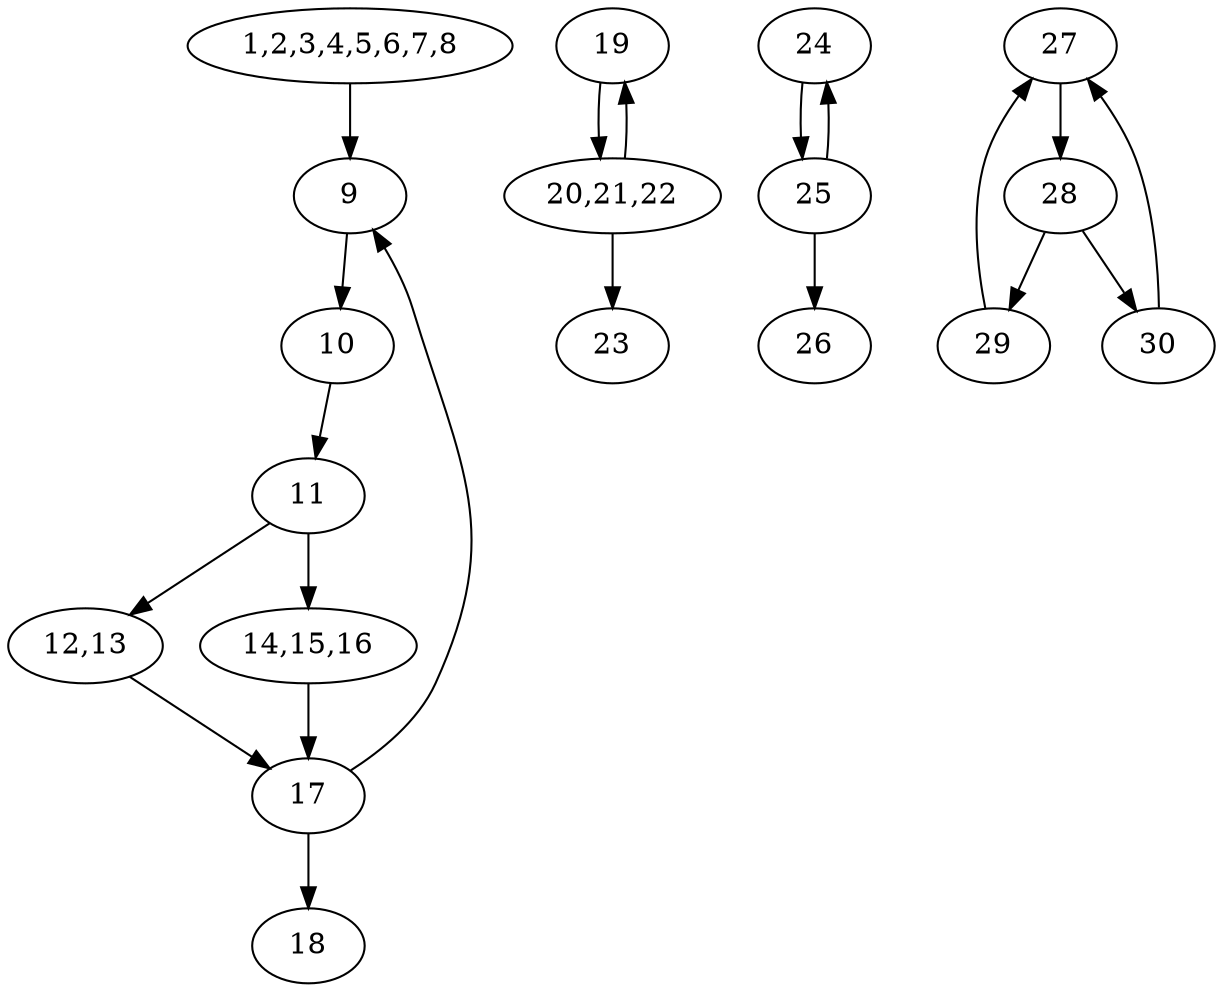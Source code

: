 digraph graphname {
0 [label="1,2,3,4,5,6,7,8"]
0 -> 1
1 [label="9"]
1 -> 2
2 [label="10"]
2 -> 3
3 [label="11"]
3 -> 4
3 -> 5
4 [label="12,13"]
4 -> 6
5 [label="14,15,16"]
5 -> 6
6 [label="17"]
6 -> 1
6 -> 7
7 [label="18"]
8 [label="19"]
8 -> 9
9 [label="20,21,22"]
9 -> 8
9 -> 10
10 [label="23"]
11 [label="24"]
11 -> 12
12 [label="25"]
12 -> 11
12 -> 13
13 [label="26"]
14 [label="27"]
14 -> 15
15 [label="28"]
15 -> 16
15 -> 17
16 [label="29"]
16 -> 14
17 [label="30"]
17 -> 14
}